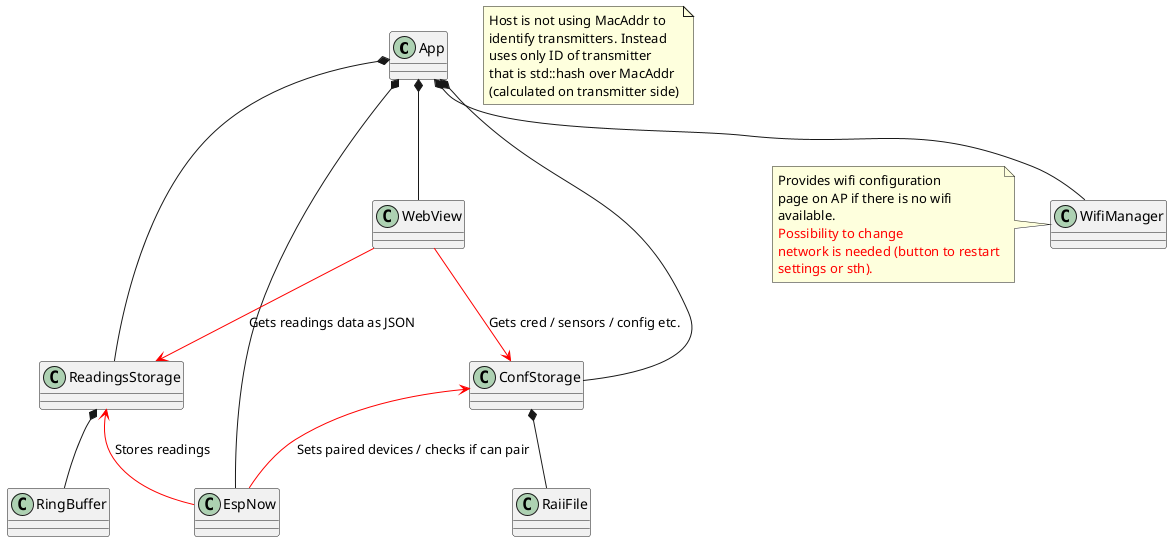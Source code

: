 @startuml
class App
class ConfStorage
class EspNow
class RaiiFile
class ReadingsStorage
class RingBuffer
class WebView
class WifiManager
note left
Provides wifi configuration
page on AP if there is no wifi
available.
<color:red>Possibility to change</color>
<color:red>network is needed (button to restart</color>
<color:red>settings or sth).</color>
end note

App *-down- ConfStorage
App *-down- ReadingsStorage
App *-down- EspNow
App *-down- WebView
App *-down- WifiManager

ReadingsStorage *-down- RingBuffer
ConfStorage *-- RaiiFile

WebView -[#red]down-> ReadingsStorage: Gets readings data as JSON
WebView -[#red]down-> ConfStorage: Gets cred / sensors / config etc.

EspNow -[#red]up-> ReadingsStorage: Stores readings
EspNow -[#red]up-> ConfStorage: Sets paired devices / checks if can pair


note as N1
Host is not using MacAddr to
identify transmitters. Instead
uses only ID of transmitter
that is std::hash over MacAddr
(calculated on transmitter side)
end note
@enduml